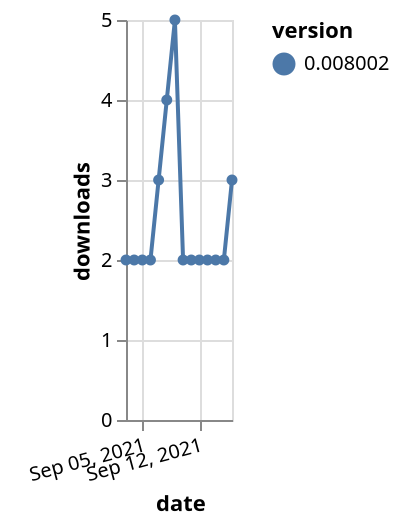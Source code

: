 {"$schema": "https://vega.github.io/schema/vega-lite/v5.json", "description": "A simple bar chart with embedded data.", "data": {"values": [{"date": "2021-09-03", "total": 3550, "delta": 2, "version": "0.008002"}, {"date": "2021-09-04", "total": 3552, "delta": 2, "version": "0.008002"}, {"date": "2021-09-05", "total": 3554, "delta": 2, "version": "0.008002"}, {"date": "2021-09-06", "total": 3556, "delta": 2, "version": "0.008002"}, {"date": "2021-09-07", "total": 3559, "delta": 3, "version": "0.008002"}, {"date": "2021-09-08", "total": 3563, "delta": 4, "version": "0.008002"}, {"date": "2021-09-09", "total": 3568, "delta": 5, "version": "0.008002"}, {"date": "2021-09-10", "total": 3570, "delta": 2, "version": "0.008002"}, {"date": "2021-09-11", "total": 3572, "delta": 2, "version": "0.008002"}, {"date": "2021-09-12", "total": 3574, "delta": 2, "version": "0.008002"}, {"date": "2021-09-13", "total": 3576, "delta": 2, "version": "0.008002"}, {"date": "2021-09-14", "total": 3578, "delta": 2, "version": "0.008002"}, {"date": "2021-09-15", "total": 3580, "delta": 2, "version": "0.008002"}, {"date": "2021-09-16", "total": 3583, "delta": 3, "version": "0.008002"}]}, "width": "container", "mark": {"type": "line", "point": {"filled": true}}, "encoding": {"x": {"field": "date", "type": "temporal", "timeUnit": "yearmonthdate", "title": "date", "axis": {"labelAngle": -15}}, "y": {"field": "delta", "type": "quantitative", "title": "downloads"}, "color": {"field": "version", "type": "nominal"}, "tooltip": {"field": "delta"}}}